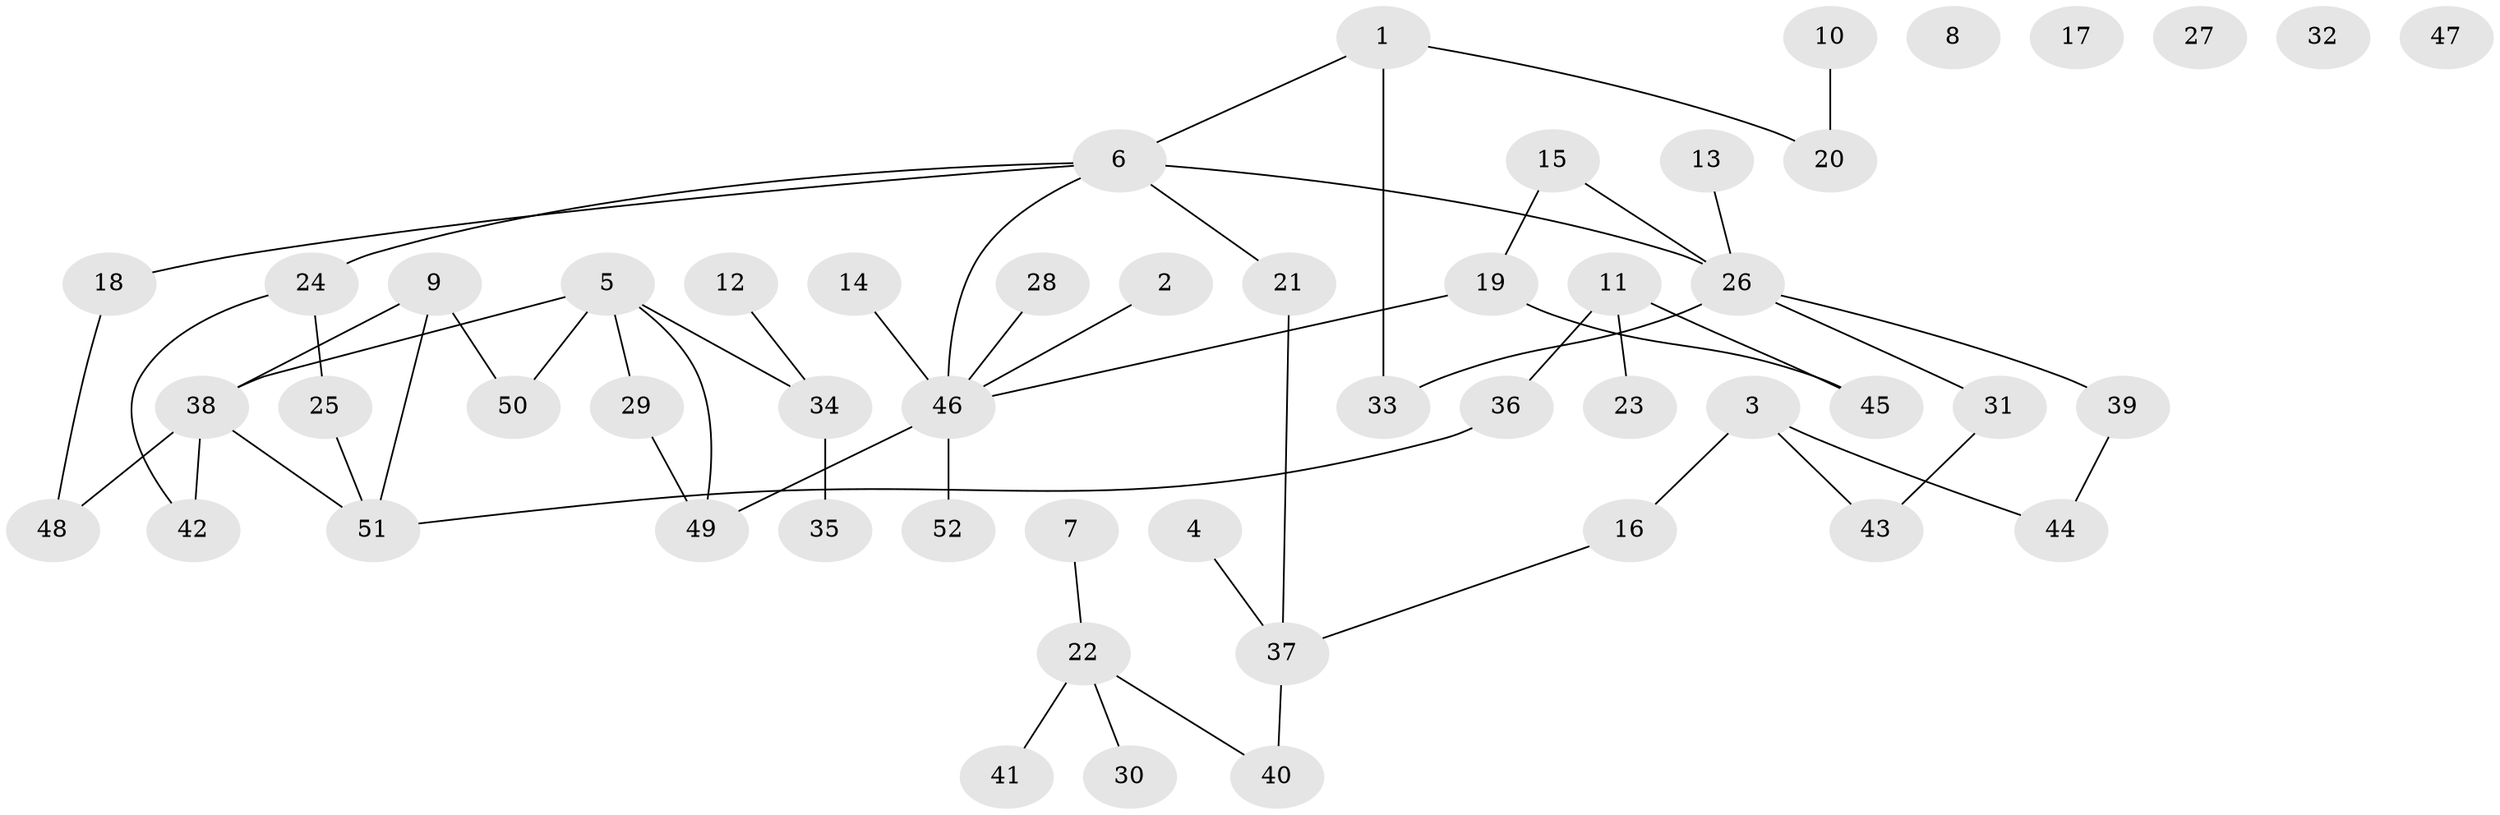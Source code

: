 // Generated by graph-tools (version 1.1) at 2025/33/03/09/25 02:33:50]
// undirected, 52 vertices, 57 edges
graph export_dot {
graph [start="1"]
  node [color=gray90,style=filled];
  1;
  2;
  3;
  4;
  5;
  6;
  7;
  8;
  9;
  10;
  11;
  12;
  13;
  14;
  15;
  16;
  17;
  18;
  19;
  20;
  21;
  22;
  23;
  24;
  25;
  26;
  27;
  28;
  29;
  30;
  31;
  32;
  33;
  34;
  35;
  36;
  37;
  38;
  39;
  40;
  41;
  42;
  43;
  44;
  45;
  46;
  47;
  48;
  49;
  50;
  51;
  52;
  1 -- 6;
  1 -- 20;
  1 -- 33;
  2 -- 46;
  3 -- 16;
  3 -- 43;
  3 -- 44;
  4 -- 37;
  5 -- 29;
  5 -- 34;
  5 -- 38;
  5 -- 49;
  5 -- 50;
  6 -- 18;
  6 -- 21;
  6 -- 24;
  6 -- 26;
  6 -- 46;
  7 -- 22;
  9 -- 38;
  9 -- 50;
  9 -- 51;
  10 -- 20;
  11 -- 23;
  11 -- 36;
  11 -- 45;
  12 -- 34;
  13 -- 26;
  14 -- 46;
  15 -- 19;
  15 -- 26;
  16 -- 37;
  18 -- 48;
  19 -- 45;
  19 -- 46;
  21 -- 37;
  22 -- 30;
  22 -- 40;
  22 -- 41;
  24 -- 25;
  24 -- 42;
  25 -- 51;
  26 -- 31;
  26 -- 33;
  26 -- 39;
  28 -- 46;
  29 -- 49;
  31 -- 43;
  34 -- 35;
  36 -- 51;
  37 -- 40;
  38 -- 42;
  38 -- 48;
  38 -- 51;
  39 -- 44;
  46 -- 49;
  46 -- 52;
}
